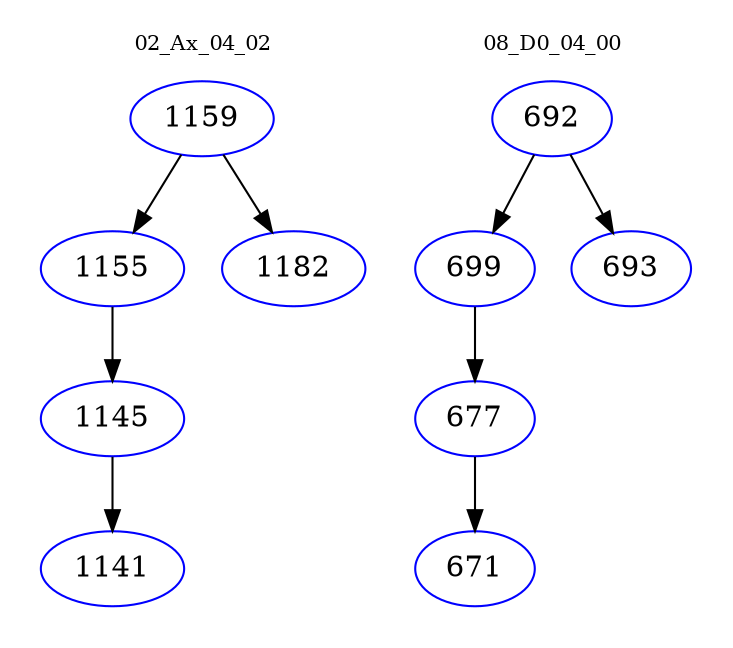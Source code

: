 digraph{
subgraph cluster_0 {
color = white
label = "02_Ax_04_02";
fontsize=10;
T0_1159 [label="1159", color="blue"]
T0_1159 -> T0_1155 [color="black"]
T0_1155 [label="1155", color="blue"]
T0_1155 -> T0_1145 [color="black"]
T0_1145 [label="1145", color="blue"]
T0_1145 -> T0_1141 [color="black"]
T0_1141 [label="1141", color="blue"]
T0_1159 -> T0_1182 [color="black"]
T0_1182 [label="1182", color="blue"]
}
subgraph cluster_1 {
color = white
label = "08_D0_04_00";
fontsize=10;
T1_692 [label="692", color="blue"]
T1_692 -> T1_699 [color="black"]
T1_699 [label="699", color="blue"]
T1_699 -> T1_677 [color="black"]
T1_677 [label="677", color="blue"]
T1_677 -> T1_671 [color="black"]
T1_671 [label="671", color="blue"]
T1_692 -> T1_693 [color="black"]
T1_693 [label="693", color="blue"]
}
}
